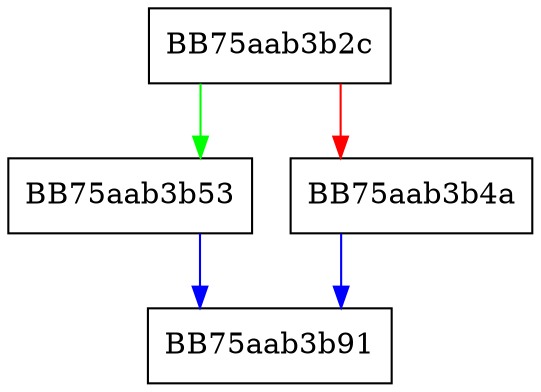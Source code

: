 digraph RecurseDeleteRegKey {
  node [shape="box"];
  graph [splines=ortho];
  BB75aab3b2c -> BB75aab3b53 [color="green"];
  BB75aab3b2c -> BB75aab3b4a [color="red"];
  BB75aab3b4a -> BB75aab3b91 [color="blue"];
  BB75aab3b53 -> BB75aab3b91 [color="blue"];
}